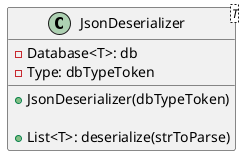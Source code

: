 @startuml
'https://plantuml.com/class-diagram

class JsonDeserializer<T> {
    -Database<T>: db
    -Type: dbTypeToken

    +JsonDeserializer(dbTypeToken)

    +List<T>: deserialize(strToParse)
}

@enduml